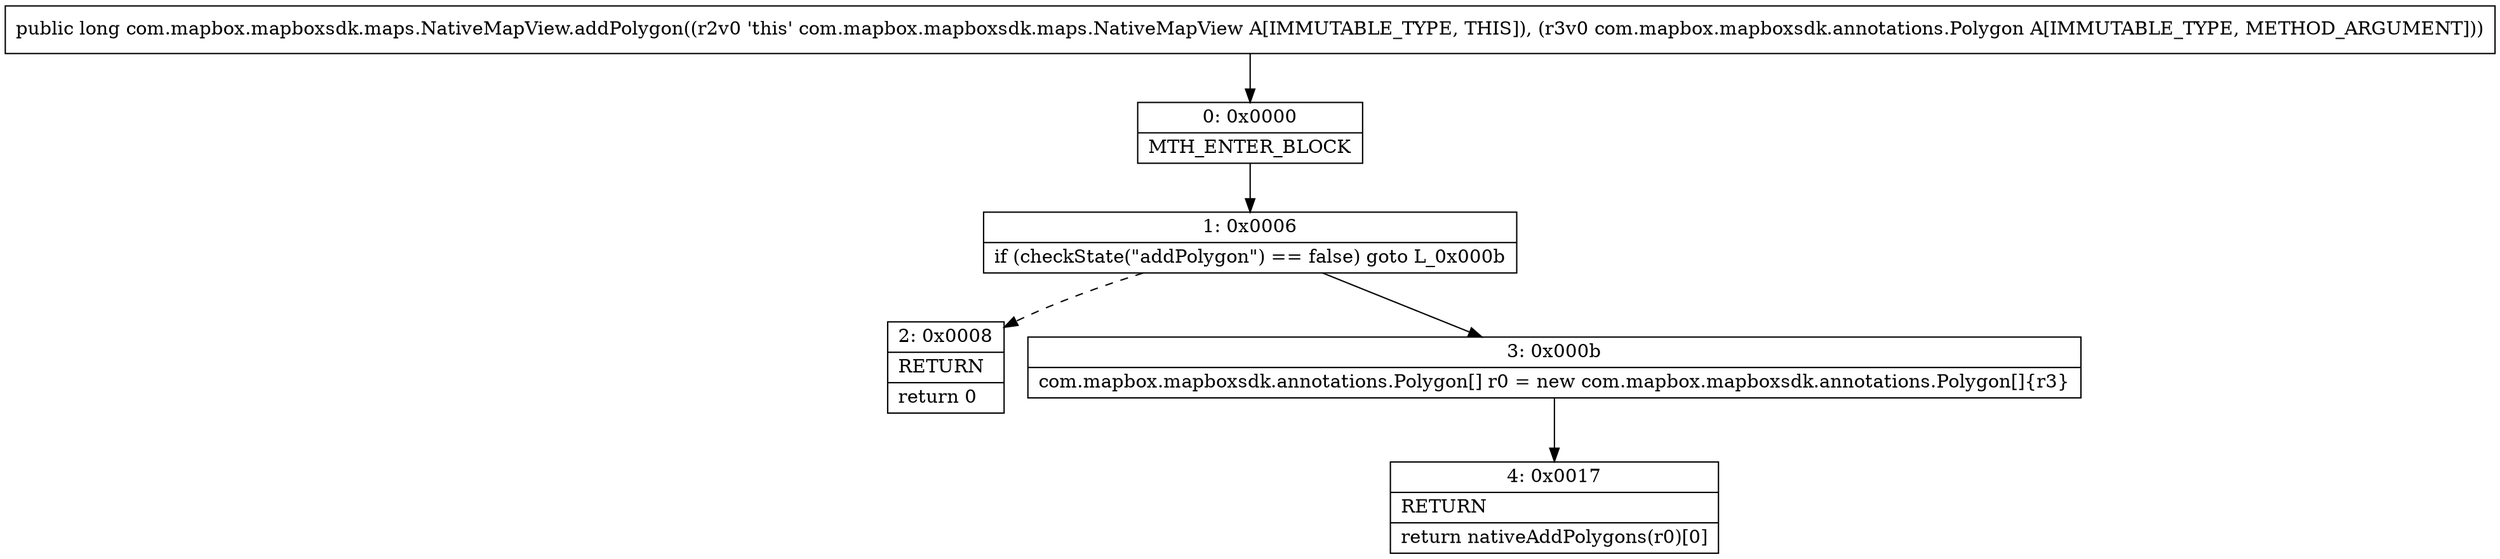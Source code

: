 digraph "CFG forcom.mapbox.mapboxsdk.maps.NativeMapView.addPolygon(Lcom\/mapbox\/mapboxsdk\/annotations\/Polygon;)J" {
Node_0 [shape=record,label="{0\:\ 0x0000|MTH_ENTER_BLOCK\l}"];
Node_1 [shape=record,label="{1\:\ 0x0006|if (checkState(\"addPolygon\") == false) goto L_0x000b\l}"];
Node_2 [shape=record,label="{2\:\ 0x0008|RETURN\l|return 0\l}"];
Node_3 [shape=record,label="{3\:\ 0x000b|com.mapbox.mapboxsdk.annotations.Polygon[] r0 = new com.mapbox.mapboxsdk.annotations.Polygon[]\{r3\}\l}"];
Node_4 [shape=record,label="{4\:\ 0x0017|RETURN\l|return nativeAddPolygons(r0)[0]\l}"];
MethodNode[shape=record,label="{public long com.mapbox.mapboxsdk.maps.NativeMapView.addPolygon((r2v0 'this' com.mapbox.mapboxsdk.maps.NativeMapView A[IMMUTABLE_TYPE, THIS]), (r3v0 com.mapbox.mapboxsdk.annotations.Polygon A[IMMUTABLE_TYPE, METHOD_ARGUMENT])) }"];
MethodNode -> Node_0;
Node_0 -> Node_1;
Node_1 -> Node_2[style=dashed];
Node_1 -> Node_3;
Node_3 -> Node_4;
}

